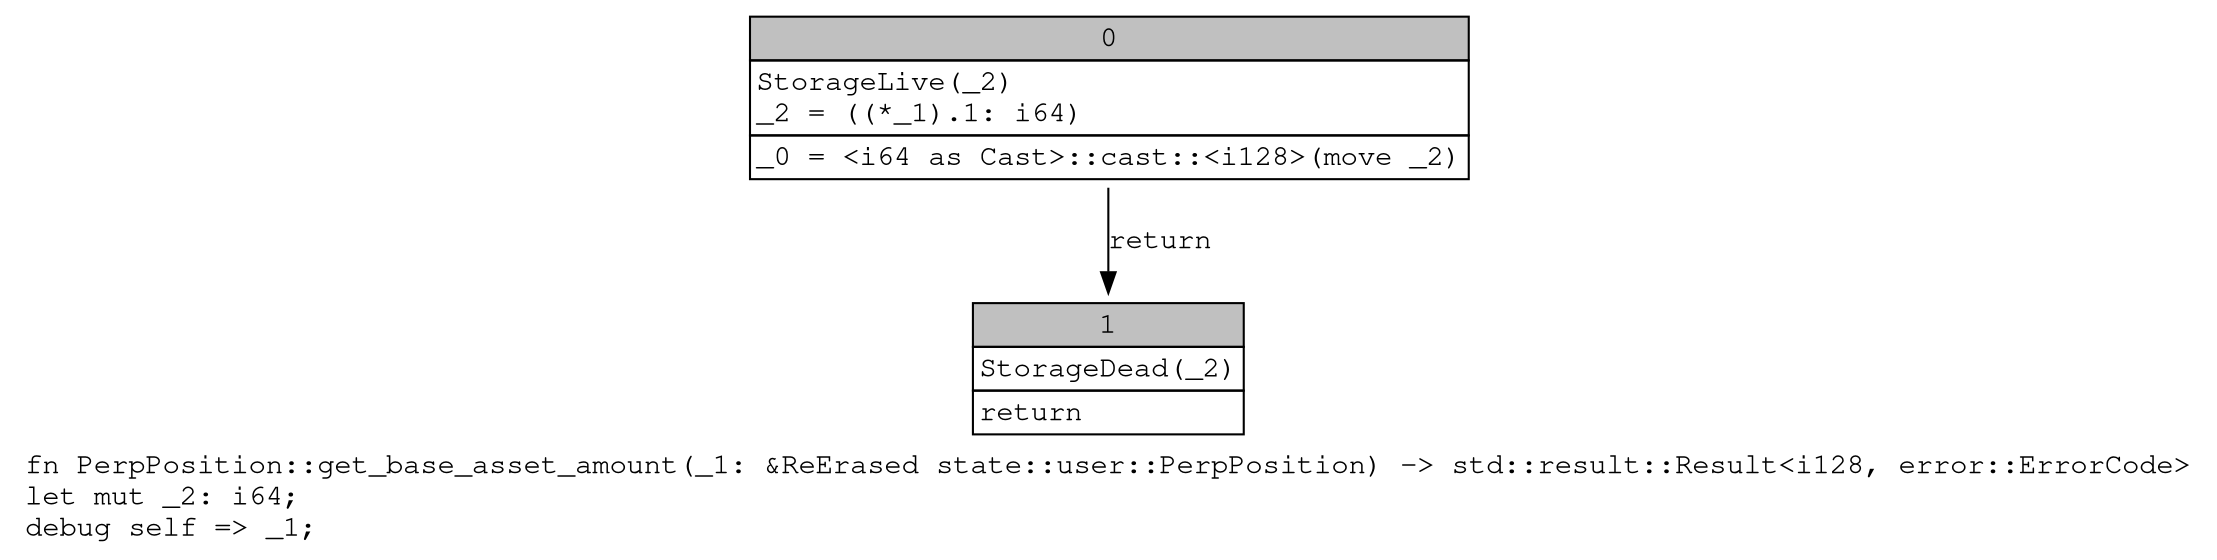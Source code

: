 digraph Mir_0_4366 {
    graph [fontname="Courier, monospace"];
    node [fontname="Courier, monospace"];
    edge [fontname="Courier, monospace"];
    label=<fn PerpPosition::get_base_asset_amount(_1: &amp;ReErased state::user::PerpPosition) -&gt; std::result::Result&lt;i128, error::ErrorCode&gt;<br align="left"/>let mut _2: i64;<br align="left"/>debug self =&gt; _1;<br align="left"/>>;
    bb0__0_4366 [shape="none", label=<<table border="0" cellborder="1" cellspacing="0"><tr><td bgcolor="gray" align="center" colspan="1">0</td></tr><tr><td align="left" balign="left">StorageLive(_2)<br/>_2 = ((*_1).1: i64)<br/></td></tr><tr><td align="left">_0 = &lt;i64 as Cast&gt;::cast::&lt;i128&gt;(move _2)</td></tr></table>>];
    bb1__0_4366 [shape="none", label=<<table border="0" cellborder="1" cellspacing="0"><tr><td bgcolor="gray" align="center" colspan="1">1</td></tr><tr><td align="left" balign="left">StorageDead(_2)<br/></td></tr><tr><td align="left">return</td></tr></table>>];
    bb0__0_4366 -> bb1__0_4366 [label="return"];
}
